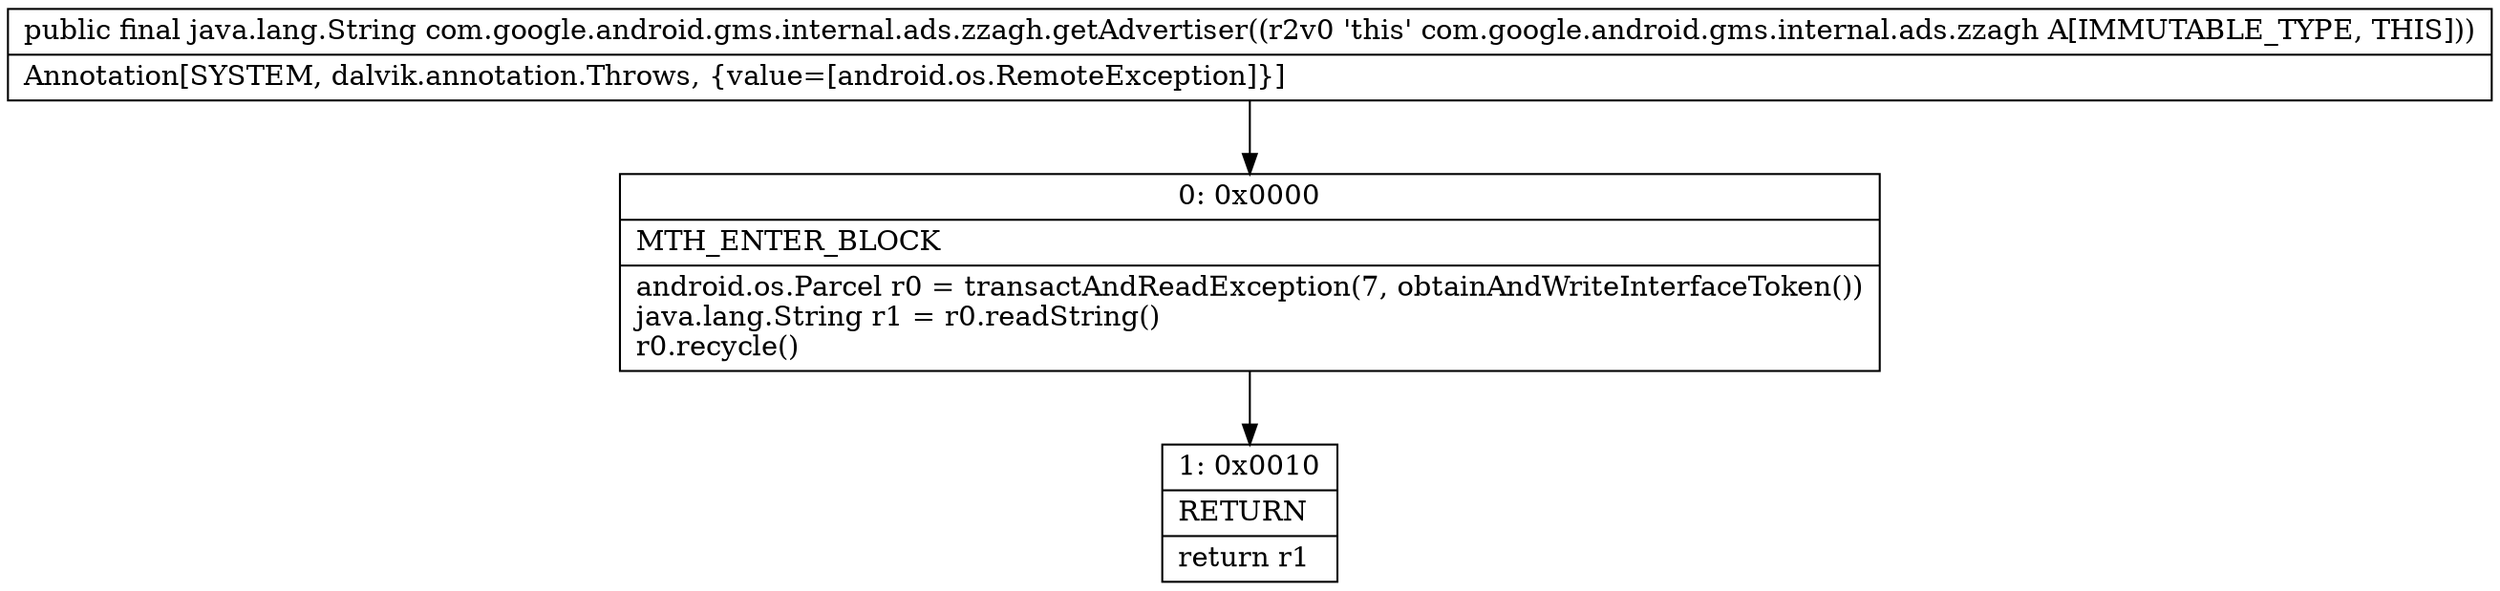 digraph "CFG forcom.google.android.gms.internal.ads.zzagh.getAdvertiser()Ljava\/lang\/String;" {
Node_0 [shape=record,label="{0\:\ 0x0000|MTH_ENTER_BLOCK\l|android.os.Parcel r0 = transactAndReadException(7, obtainAndWriteInterfaceToken())\ljava.lang.String r1 = r0.readString()\lr0.recycle()\l}"];
Node_1 [shape=record,label="{1\:\ 0x0010|RETURN\l|return r1\l}"];
MethodNode[shape=record,label="{public final java.lang.String com.google.android.gms.internal.ads.zzagh.getAdvertiser((r2v0 'this' com.google.android.gms.internal.ads.zzagh A[IMMUTABLE_TYPE, THIS]))  | Annotation[SYSTEM, dalvik.annotation.Throws, \{value=[android.os.RemoteException]\}]\l}"];
MethodNode -> Node_0;
Node_0 -> Node_1;
}

